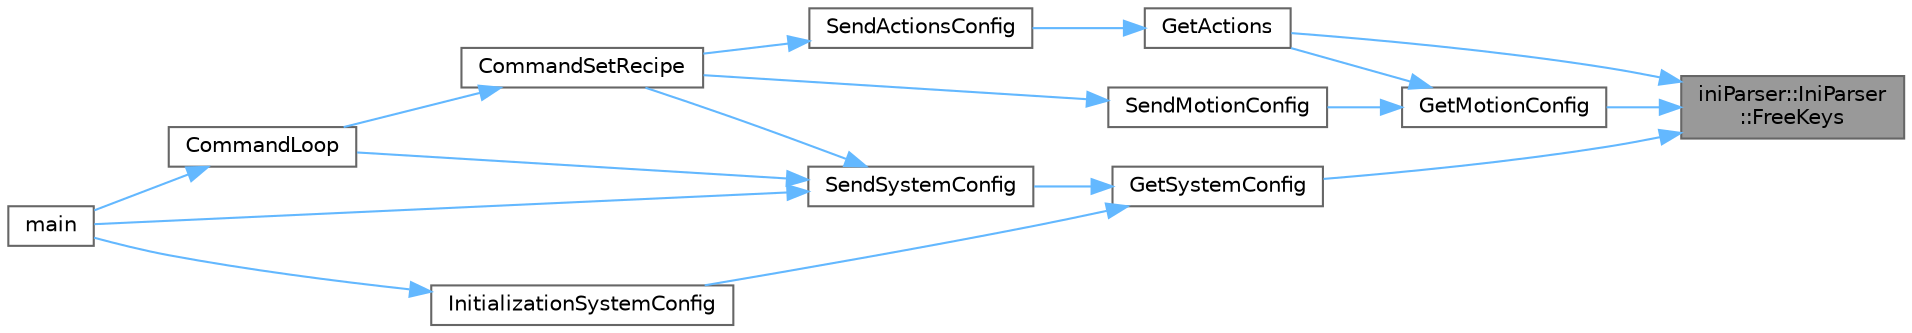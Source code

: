 digraph "iniParser::IniParser::FreeKeys"
{
 // LATEX_PDF_SIZE
  bgcolor="transparent";
  edge [fontname=Helvetica,fontsize=10,labelfontname=Helvetica,labelfontsize=10];
  node [fontname=Helvetica,fontsize=10,shape=box,height=0.2,width=0.4];
  rankdir="RL";
  Node1 [id="Node000001",label="iniParser::IniParser\l::FreeKeys",height=0.2,width=0.4,color="gray40", fillcolor="grey60", style="filled", fontcolor="black",tooltip="GetAllKeysInSection 함수에서 반환된 동적 메모리를 해제하는 함수입니다."];
  Node1 -> Node2 [id="edge1_Node000001_Node000002",dir="back",color="steelblue1",style="solid",tooltip=" "];
  Node2 [id="Node000002",label="GetActions",height=0.2,width=0.4,color="grey40", fillcolor="white", style="filled",URL="$_win_app_8cpp.html#a9470ae1a4450c0115066eabafeb5c698",tooltip="액션 객체 배열을 가져옵니다."];
  Node2 -> Node3 [id="edge2_Node000002_Node000003",dir="back",color="steelblue1",style="solid",tooltip=" "];
  Node3 [id="Node000003",label="SendActionsConfig",height=0.2,width=0.4,color="grey40", fillcolor="white", style="filled",URL="$_win_app_8cpp.html#a1d71225d8f429c3ec023dcc86f760e81",tooltip="액션 구성 정보를 전송합니다."];
  Node3 -> Node4 [id="edge3_Node000003_Node000004",dir="back",color="steelblue1",style="solid",tooltip=" "];
  Node4 [id="Node000004",label="CommandSetRecipe",height=0.2,width=0.4,color="grey40", fillcolor="white", style="filled",URL="$_win_app_8cpp.html#ad1d8d77c29d483b0d119e05173b08673",tooltip="레시피 설정 관련 명령어를 처리합니다."];
  Node4 -> Node5 [id="edge4_Node000004_Node000005",dir="back",color="steelblue1",style="solid",tooltip=" "];
  Node5 [id="Node000005",label="CommandLoop",height=0.2,width=0.4,color="grey40", fillcolor="white", style="filled",URL="$_win_app_8cpp.html#a4bab8a811513db99dd6cf77f2072aa88",tooltip="사용자 명령을 처리하는 루프입니다."];
  Node5 -> Node6 [id="edge5_Node000005_Node000006",dir="back",color="steelblue1",style="solid",tooltip=" "];
  Node6 [id="Node000006",label="main",height=0.2,width=0.4,color="grey40", fillcolor="white", style="filled",URL="$_win_app_8cpp.html#a9ef43c94a04d3145f5f315231da4526e",tooltip=" "];
  Node1 -> Node7 [id="edge6_Node000001_Node000007",dir="back",color="steelblue1",style="solid",tooltip=" "];
  Node7 [id="Node000007",label="GetMotionConfig",height=0.2,width=0.4,color="grey40", fillcolor="white", style="filled",URL="$_win_app_8cpp.html#a8a06f0e167fd52499dd35a88471c5f05",tooltip="모션 구성 정보를 가져옵니다."];
  Node7 -> Node2 [id="edge7_Node000007_Node000002",dir="back",color="steelblue1",style="solid",tooltip=" "];
  Node7 -> Node8 [id="edge8_Node000007_Node000008",dir="back",color="steelblue1",style="solid",tooltip=" "];
  Node8 [id="Node000008",label="SendMotionConfig",height=0.2,width=0.4,color="grey40", fillcolor="white", style="filled",URL="$_win_app_8cpp.html#a54363b47da7e426f01f62ba53b6b9344",tooltip="모션 구성 정보를 전송합니다."];
  Node8 -> Node4 [id="edge9_Node000008_Node000004",dir="back",color="steelblue1",style="solid",tooltip=" "];
  Node1 -> Node9 [id="edge10_Node000001_Node000009",dir="back",color="steelblue1",style="solid",tooltip=" "];
  Node9 [id="Node000009",label="GetSystemConfig",height=0.2,width=0.4,color="grey40", fillcolor="white", style="filled",URL="$_win_app_8cpp.html#aee94903f757b096a3d7a3eacf58d8f2f",tooltip="시스템 구성 정보를 가져옵니다."];
  Node9 -> Node10 [id="edge11_Node000009_Node000010",dir="back",color="steelblue1",style="solid",tooltip=" "];
  Node10 [id="Node000010",label="InitializationSystemConfig",height=0.2,width=0.4,color="grey40", fillcolor="white", style="filled",URL="$_win_app_8cpp.html#ab004bb3ed848531ece00b3093909b2ad",tooltip="시스템 구성 정보를 초기화합니다."];
  Node10 -> Node6 [id="edge12_Node000010_Node000006",dir="back",color="steelblue1",style="solid",tooltip=" "];
  Node9 -> Node11 [id="edge13_Node000009_Node000011",dir="back",color="steelblue1",style="solid",tooltip=" "];
  Node11 [id="Node000011",label="SendSystemConfig",height=0.2,width=0.4,color="grey40", fillcolor="white", style="filled",URL="$_win_app_8cpp.html#ad1c7cc0ca7b7cd239b6120ea7dafd9b6",tooltip="시스템 구성 정보를 전송합니다."];
  Node11 -> Node5 [id="edge14_Node000011_Node000005",dir="back",color="steelblue1",style="solid",tooltip=" "];
  Node11 -> Node4 [id="edge15_Node000011_Node000004",dir="back",color="steelblue1",style="solid",tooltip=" "];
  Node11 -> Node6 [id="edge16_Node000011_Node000006",dir="back",color="steelblue1",style="solid",tooltip=" "];
}
